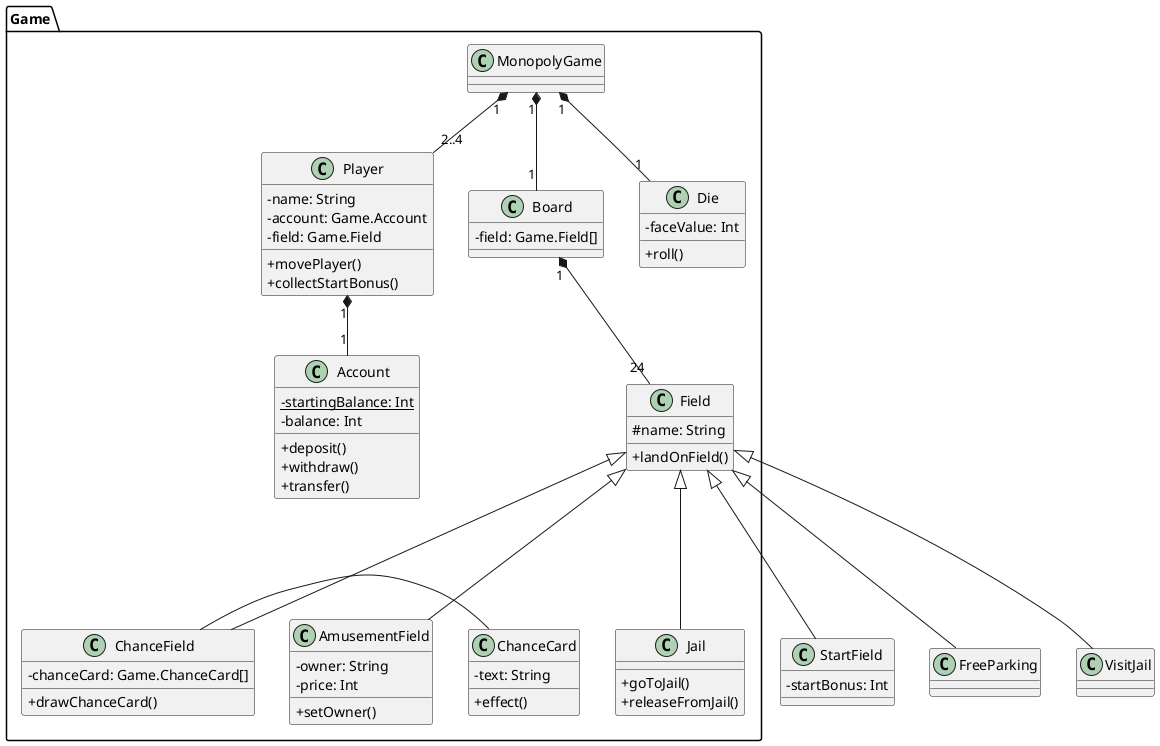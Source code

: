 @startuml
'https://plantuml.com/class-diagram
skinparam classAttributeIconSize 0

class Game.MonopolyGame {

}

class Game.Player {
    -name: String
    -account: Game.Account
    -field: Game.Field
    +movePlayer()
    +collectStartBonus()
}

class Game.Board {
    -field: Game.Field[]
}

class Game.Field {
    #name: String
    +landOnField()
}

class Game.Account {
    {static}-startingBalance: Int
    -balance: Int
    +deposit()
    +withdraw()
    +transfer()
}

class Game.Die {
    -faceValue: Int
    +roll()
}

class Game.ChanceCard {
    -text: String
    +effect()
}

class StartField {
    -startBonus: Int

}

class Game.AmusementField {
    -owner: String
    -price: Int
    +setOwner()
}

class Game.ChanceField {
    -chanceCard: Game.ChanceCard[]
    +drawChanceCard()
}

class Game.Jail {
    +goToJail()
    +releaseFromJail()
}

class FreeParking {

}

class VisitJail {

}

Game.MonopolyGame "1" *-- "1" Game.Board
Game.MonopolyGame "1" *-- "1" Game.Die
Game.MonopolyGame "1" *-- "2..4" Game.Player
Game.Player "1" *-- "1" Game.Account
Game.Board "1" *-- "24" Game.Field
Game.Field <|--- StartField
Game.Field <|--- Game.AmusementField
Game.Field <|--- Game.ChanceField
Game.Field <|--- Game.Jail
Game.Field <|--- FreeParking
Game.Field <|--- VisitJail
Game.ChanceCard - Game.ChanceField


@enduml